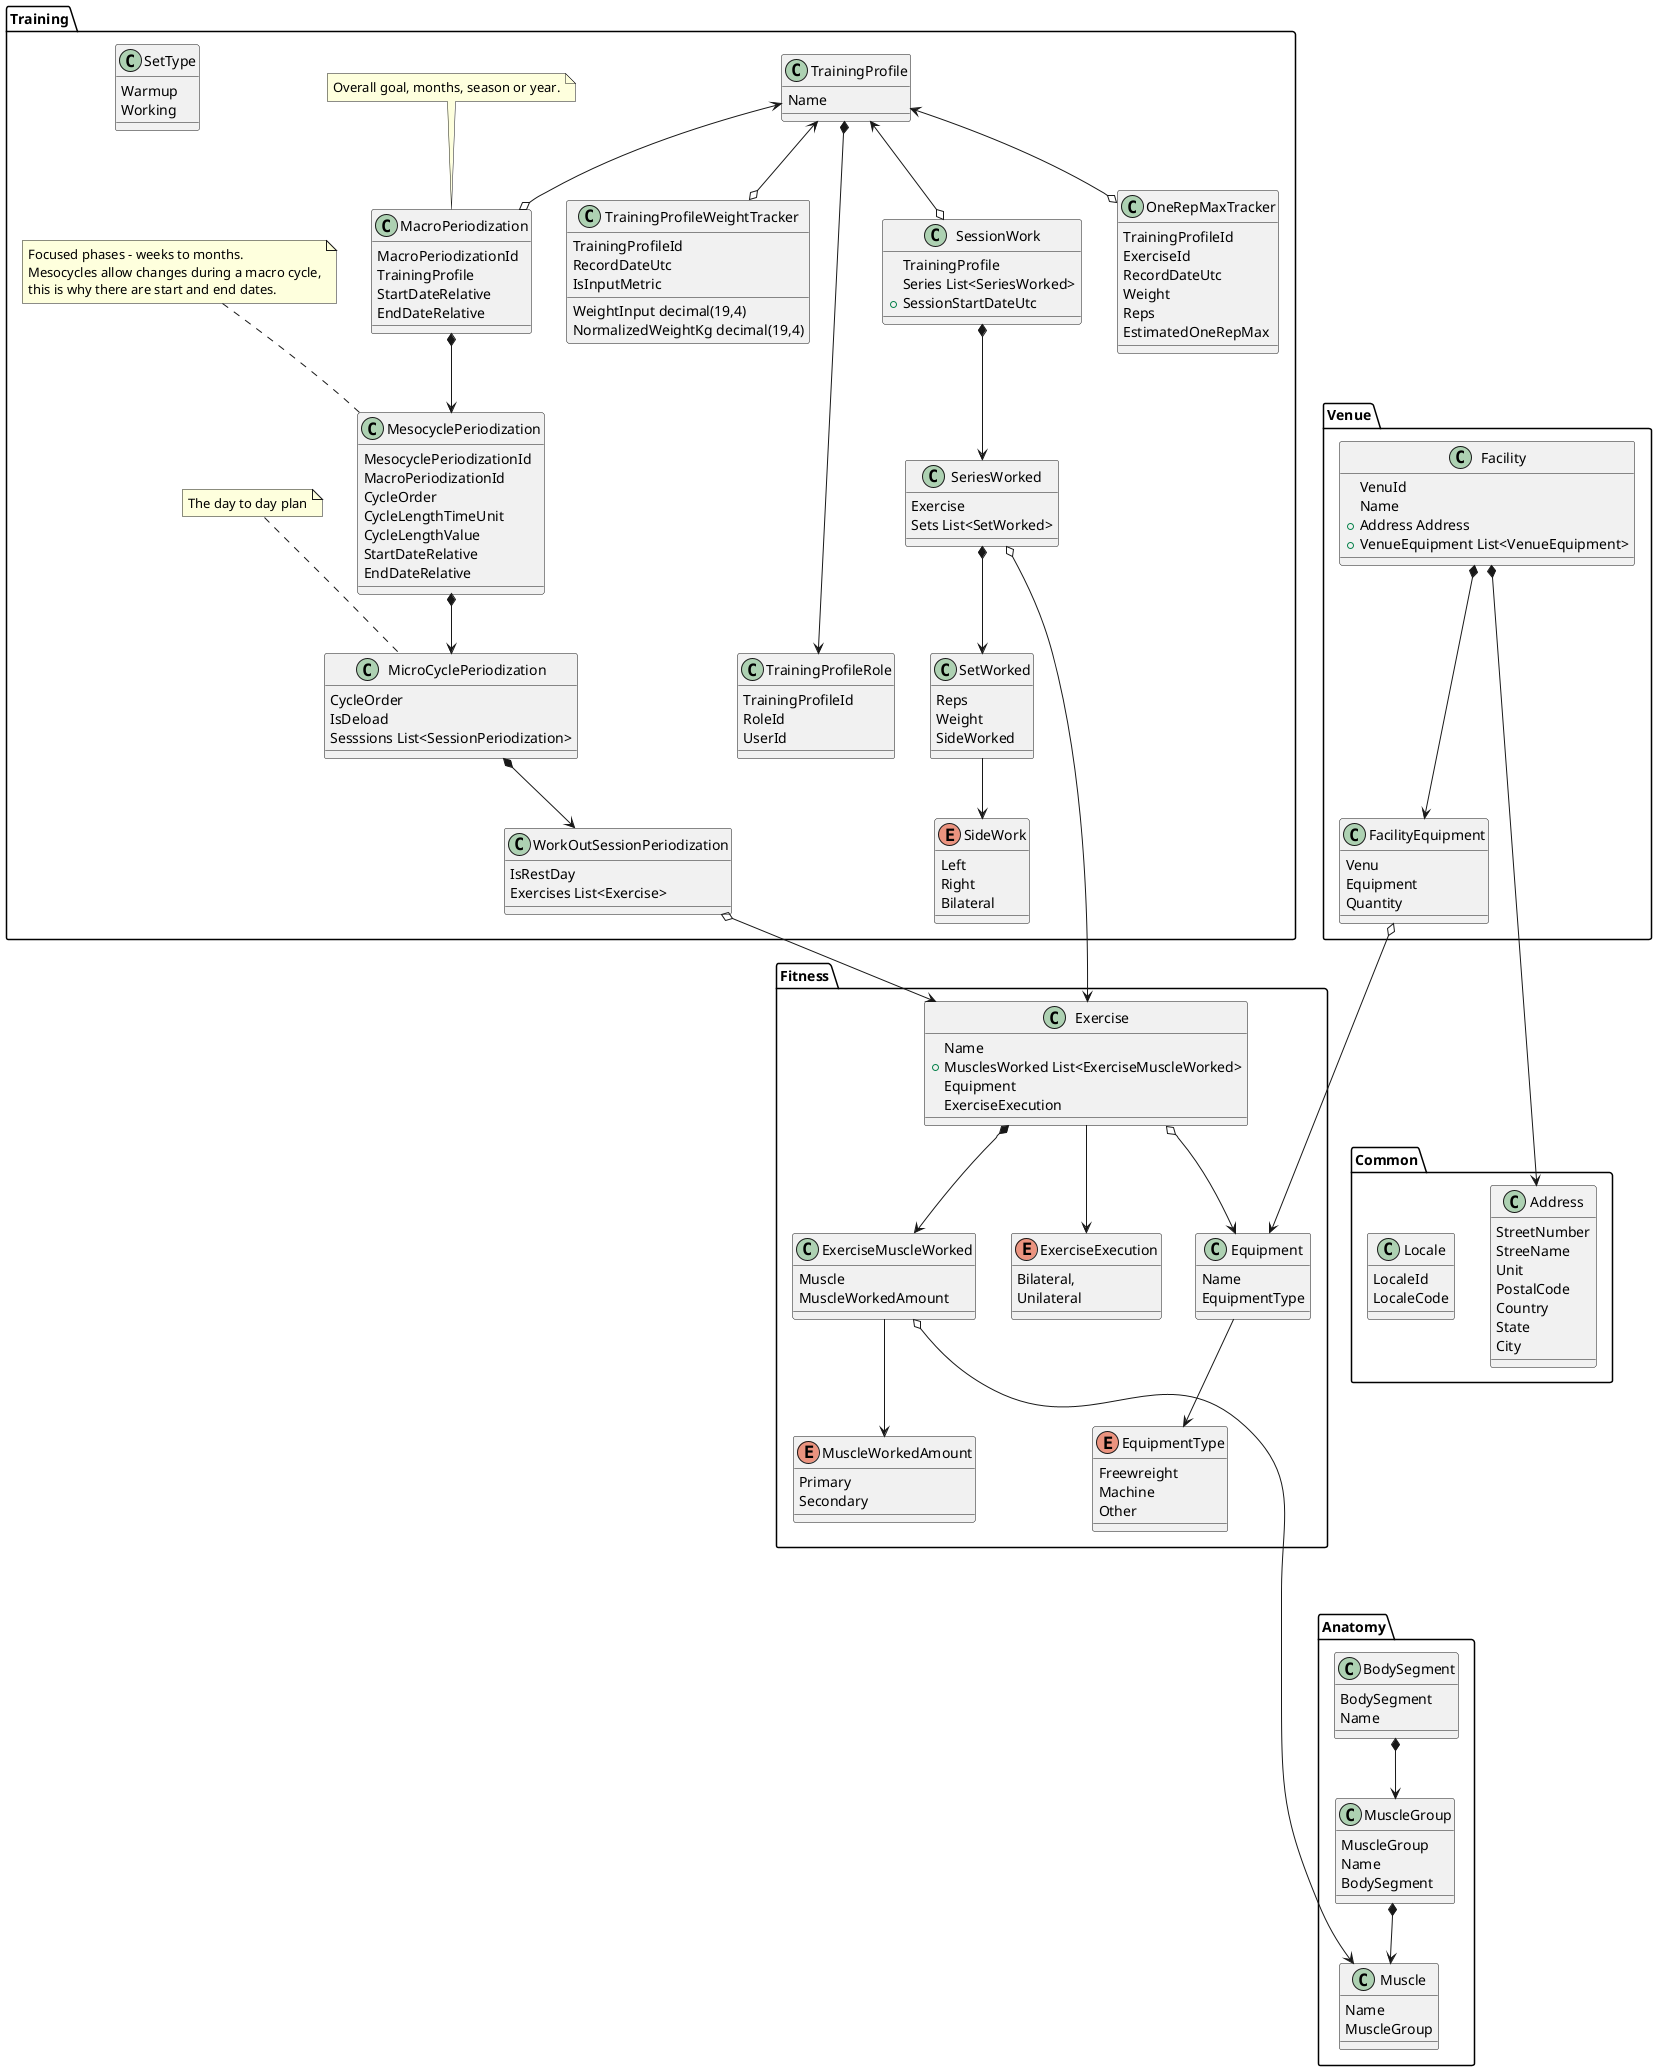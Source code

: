 @startuml

package Anatomy {
    class MuscleGroup {
        MuscleGroup
        Name
        BodySegment
    }

    class Muscle {
        Name
        MuscleGroup
    }

    class BodySegment {
        BodySegment
        Name
    }
    
    BodySegment *--> MuscleGroup
    MuscleGroup *--> Muscle
}

package Fitness {
    class Exercise {
        Name
        + MusclesWorked List<ExerciseMuscleWorked>
        Equipment        
        ExerciseExecution
    }

    class ExerciseMuscleWorked {
        Muscle
        MuscleWorkedAmount
    }

    enum MuscleWorkedAmount {
        Primary
        Secondary
    }

    class Equipment {
        Name
        EquipmentType
    }

    enum ExerciseExecution {
        Bilateral,
        Unilateral
    }
    enum EquipmentType {
        Freewreight
        Machine
        Other
    }

    Exercise *--> ExerciseMuscleWorked
    Exercise o--> Equipment
    Exercise --> ExerciseExecution
    ExerciseMuscleWorked --> MuscleWorkedAmount
    Fitness.ExerciseMuscleWorked o------> Anatomy.Muscle
    Equipment --> EquipmentType
}



package Training {
    class TrainingProfile {
        Name
    }

    class MacroPeriodization
    {
        MacroPeriodizationId
        TrainingProfile
        StartDateRelative
        EndDateRelative
    }
    note top of MacroPeriodization
        Overall goal, months, season or year.
    end note

    class MesocyclePeriodization
    {
        MesocyclePeriodizationId
        MacroPeriodizationId
        CycleOrder        
        CycleLengthTimeUnit
        CycleLengthValue
        StartDateRelative
        EndDateRelative
    }
    note top of MesocyclePeriodization
        Focused phases - weeks to months.
        Mesocycles allow changes during a macro cycle,
        this is why there are start and end dates.
    end note

    class MicroCyclePeriodization
    {
        CycleOrder
        IsDeload        
        Sesssions List<SessionPeriodization>
    }
    note top of MicroCyclePeriodization
        The day to day plan
    end note

    class WorkOutSessionPeriodization
    {
        IsRestDay
        Exercises List<Exercise> 
    }

    class TrainingProfileWeightTracker {
        TrainingProfileId
        RecordDateUtc
        WeightInput decimal(19,4)
        IsInputMetric
        NormalizedWeightKg decimal(19,4)
    }

    class TrainingProfileRole {
        TrainingProfileId
        RoleId
        UserId
    }

    class SessionWork {
        TrainingProfile
        Series List<SeriesWorked>
        + SessionStartDateUtc
    }

    class SeriesWorked {
        Exercise
        Sets List<SetWorked>
    }


    class SetType {
        Warmup
        Working
    }

    class SetWorked {
        Reps
        Weight
        SideWorked
    }

    class OneRepMaxTracker {
        TrainingProfileId
        ExerciseId
        RecordDateUtc
        Weight
        Reps
        EstimatedOneRepMax
    }

    enum SideWork {
        Left
        Right
        Bilateral
    }

    TrainingProfile *----> TrainingProfileRole
    TrainingProfile <--o TrainingProfileWeightTracker
    TrainingProfile <--o SessionWork
    TrainingProfile <--o OneRepMaxTracker
    TrainingProfile <--o MacroPeriodization     

    MacroPeriodization *--> MesocyclePeriodization     
    MesocyclePeriodization *--> MicroCyclePeriodization
    MicroCyclePeriodization *--> WorkOutSessionPeriodization
    WorkOutSessionPeriodization o--> Fitness.Exercise
   
    SessionWork *--> SeriesWorked
    SeriesWorked *--> SetWorked
    SetWorked --> SideWork
}

Training.SeriesWorked o--> Fitness.Exercise

package Venue {
    class Facility {
        VenuId
        Name  
        + Address Address      
        + VenueEquipment List<VenueEquipment>
    }

    class FacilityEquipment {
        Venu
        Equipment
        Quantity
    }
    
    Facility *---> FacilityEquipment
}

FacilityEquipment o---> Fitness.Equipment

Facility *-----> Common.Address

package Common {
    class Address {
        StreetNumber
        StreeName
        Unit
        PostalCode
        Country
        State
        City
    }

    class Locale {
        LocaleId
        LocaleCode
    }
}
@enduml